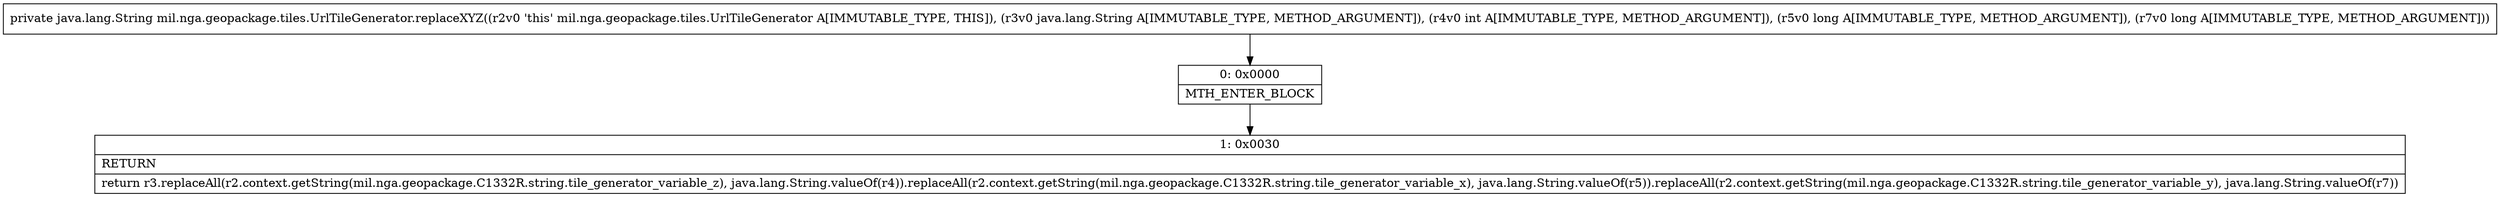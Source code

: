 digraph "CFG formil.nga.geopackage.tiles.UrlTileGenerator.replaceXYZ(Ljava\/lang\/String;IJJ)Ljava\/lang\/String;" {
Node_0 [shape=record,label="{0\:\ 0x0000|MTH_ENTER_BLOCK\l}"];
Node_1 [shape=record,label="{1\:\ 0x0030|RETURN\l|return r3.replaceAll(r2.context.getString(mil.nga.geopackage.C1332R.string.tile_generator_variable_z), java.lang.String.valueOf(r4)).replaceAll(r2.context.getString(mil.nga.geopackage.C1332R.string.tile_generator_variable_x), java.lang.String.valueOf(r5)).replaceAll(r2.context.getString(mil.nga.geopackage.C1332R.string.tile_generator_variable_y), java.lang.String.valueOf(r7))\l}"];
MethodNode[shape=record,label="{private java.lang.String mil.nga.geopackage.tiles.UrlTileGenerator.replaceXYZ((r2v0 'this' mil.nga.geopackage.tiles.UrlTileGenerator A[IMMUTABLE_TYPE, THIS]), (r3v0 java.lang.String A[IMMUTABLE_TYPE, METHOD_ARGUMENT]), (r4v0 int A[IMMUTABLE_TYPE, METHOD_ARGUMENT]), (r5v0 long A[IMMUTABLE_TYPE, METHOD_ARGUMENT]), (r7v0 long A[IMMUTABLE_TYPE, METHOD_ARGUMENT])) }"];
MethodNode -> Node_0;
Node_0 -> Node_1;
}

